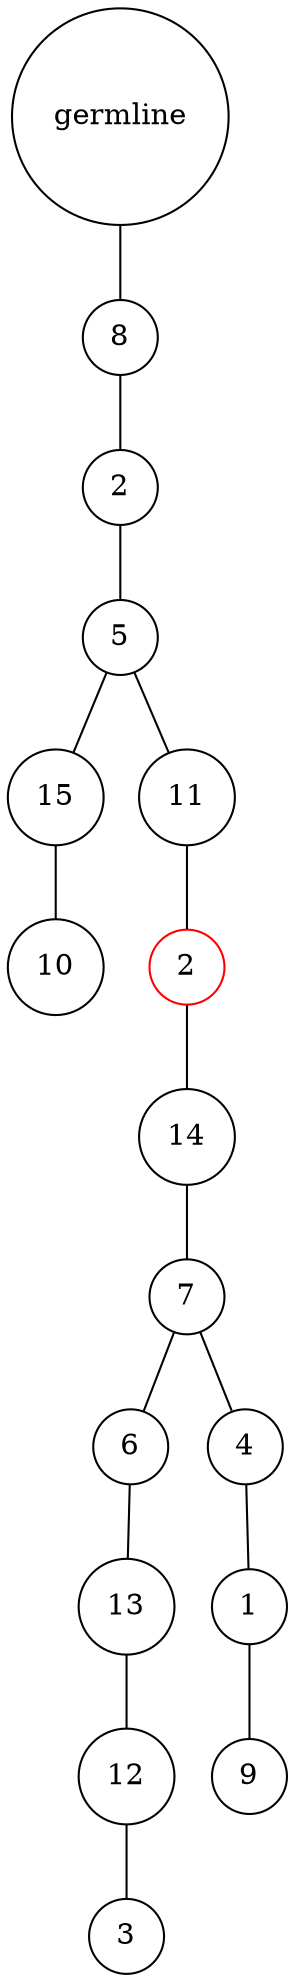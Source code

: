 graph {
	rankdir=UD;
	splines=line;
	node [shape=circle]
	"0x7ffbe46482b0" [label="germline"];
	"0x7ffbe46482e0" [label="8"];
	"0x7ffbe46482b0" -- "0x7ffbe46482e0" ;
	"0x7ffbe4648310" [label="2"];
	"0x7ffbe46482e0" -- "0x7ffbe4648310" ;
	"0x7ffbe4648340" [label="5"];
	"0x7ffbe4648310" -- "0x7ffbe4648340" ;
	"0x7ffbe4648370" [label="15"];
	"0x7ffbe4648340" -- "0x7ffbe4648370" ;
	"0x7ffbe46483a0" [label="10"];
	"0x7ffbe4648370" -- "0x7ffbe46483a0" ;
	"0x7ffbe46483d0" [label="11"];
	"0x7ffbe4648340" -- "0x7ffbe46483d0" ;
	"0x7ffbe4648400" [label="2",color="red"];
	"0x7ffbe46483d0" -- "0x7ffbe4648400" ;
	"0x7ffbe4648430" [label="14"];
	"0x7ffbe4648400" -- "0x7ffbe4648430" ;
	"0x7ffbe4648460" [label="7"];
	"0x7ffbe4648430" -- "0x7ffbe4648460" ;
	"0x7ffbe4648490" [label="6"];
	"0x7ffbe4648460" -- "0x7ffbe4648490" ;
	"0x7ffbe46484c0" [label="13"];
	"0x7ffbe4648490" -- "0x7ffbe46484c0" ;
	"0x7ffbe46484f0" [label="12"];
	"0x7ffbe46484c0" -- "0x7ffbe46484f0" ;
	"0x7ffbe4648520" [label="3"];
	"0x7ffbe46484f0" -- "0x7ffbe4648520" ;
	"0x7ffbe4648550" [label="4"];
	"0x7ffbe4648460" -- "0x7ffbe4648550" ;
	"0x7ffbe4648580" [label="1"];
	"0x7ffbe4648550" -- "0x7ffbe4648580" ;
	"0x7ffbe46485b0" [label="9"];
	"0x7ffbe4648580" -- "0x7ffbe46485b0" ;
}
